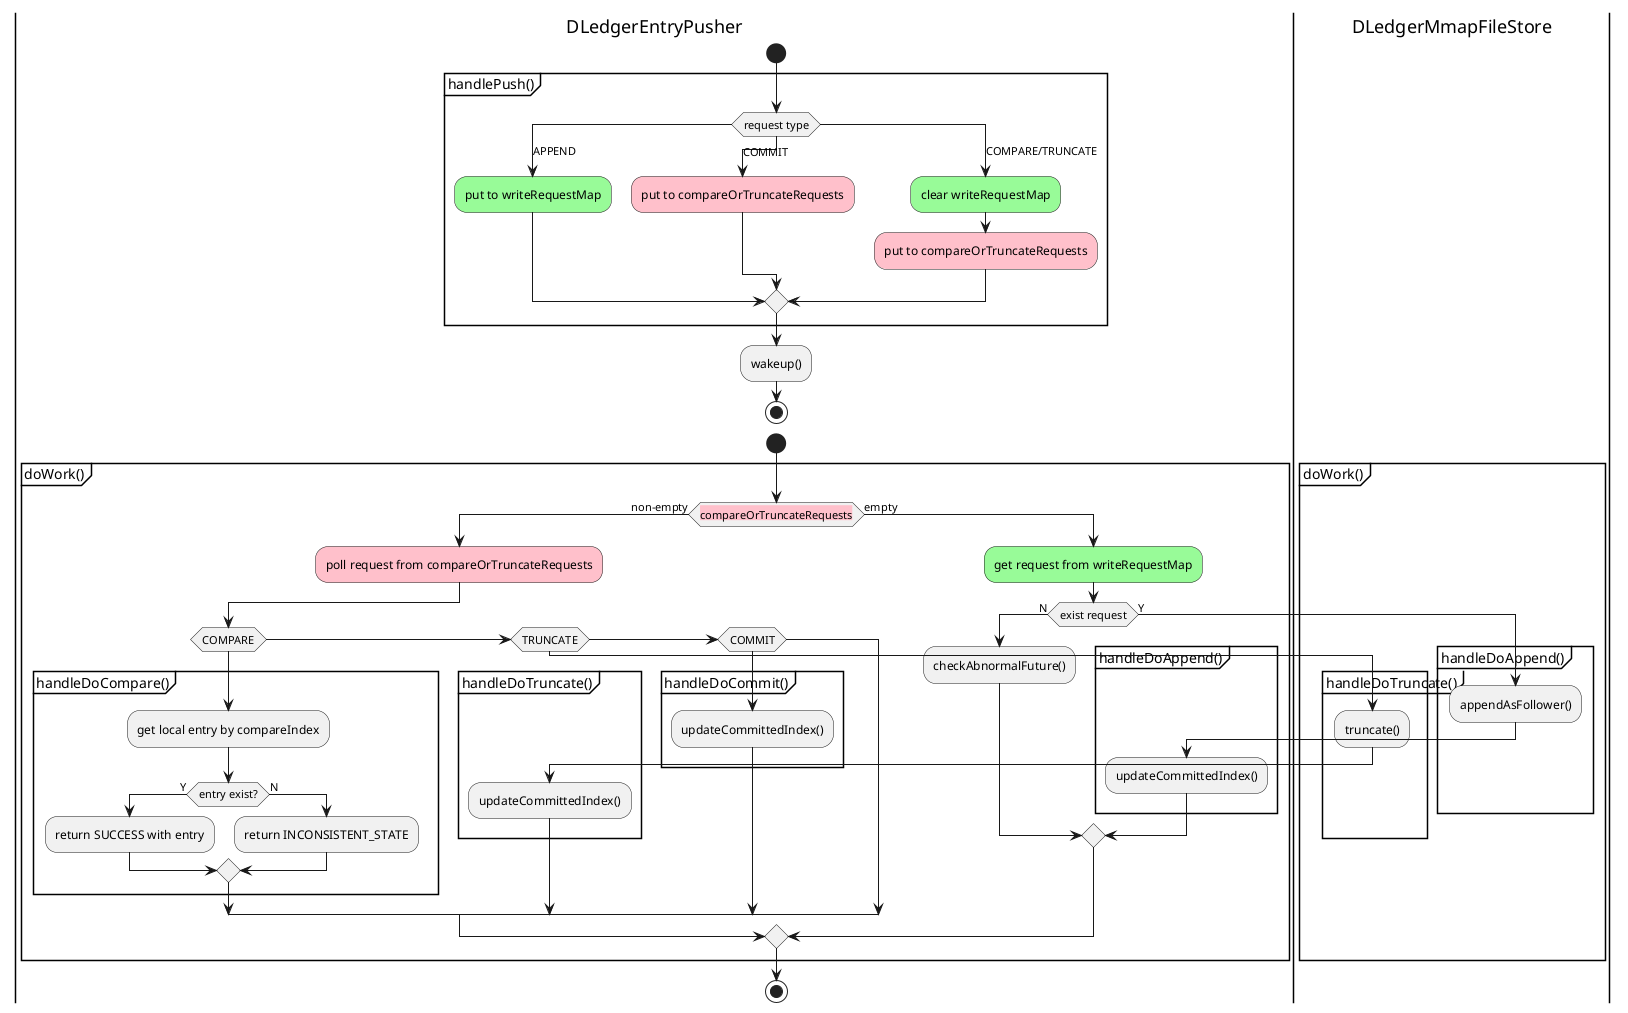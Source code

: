 @startuml
|DLedgerEntryPusher|
start
partition handlePush() {
    switch (request type)
    case (APPEND)
        #palegreen:put to writeRequestMap;
    case (COMMIT)
        #pink:put to compareOrTruncateRequests;
    case (COMPARE/TRUNCATE)
        #palegreen:clear writeRequestMap;
        #pink:put to compareOrTruncateRequests;
    endswitch
}
:wakeup();
stop

start
partition doWork() {
    if (<back:pink>compareOrTruncateRequests) then (non-empty)
        #pink:poll request from compareOrTruncateRequests;
        if (COMPARE) then
            partition handleDoCompare() {
                :get local entry by compareIndex;
                if (entry exist?) then (Y)
                    :return SUCCESS with entry;
                else (N)
                    :return INCONSISTENT_STATE;
                endif
            }
        elseif (TRUNCATE)
            partition handleDoTruncate() {
                |DLedgerMmapFileStore|
                :truncate();
                |DLedgerEntryPusher|
                :updateCommittedIndex();
            }
        elseif (COMMIT)
            partition handleDoCommit() {
                :updateCommittedIndex();
            }
        endif
    else (empty)
        #palegreen:get request from writeRequestMap;
        if (exist request) then (N)
            :checkAbnormalFuture();
        else (Y)
            partition handleDoAppend() {
                |DLedgerMmapFileStore|
                :appendAsFollower();
                |DLedgerEntryPusher|
                :updateCommittedIndex();
            }
        endif
    endif
}
stop
@enduml